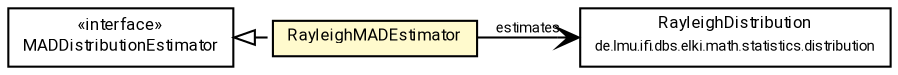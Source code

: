 #!/usr/local/bin/dot
#
# Class diagram 
# Generated by UMLGraph version R5_7_2-60-g0e99a6 (http://www.spinellis.gr/umlgraph/)
#

digraph G {
	graph [fontnames="svg"]
	edge [fontname="Roboto",fontsize=7,labelfontname="Roboto",labelfontsize=7,color="black"];
	node [fontname="Roboto",fontcolor="black",fontsize=8,shape=plaintext,margin=0,width=0,height=0];
	nodesep=0.15;
	ranksep=0.25;
	rankdir=LR;
	// de.lmu.ifi.dbs.elki.math.statistics.distribution.estimator.RayleighMADEstimator
	c8803208 [label=<<table title="de.lmu.ifi.dbs.elki.math.statistics.distribution.estimator.RayleighMADEstimator" border="0" cellborder="1" cellspacing="0" cellpadding="2" bgcolor="lemonChiffon" href="RayleighMADEstimator.html" target="_parent">
		<tr><td><table border="0" cellspacing="0" cellpadding="1">
		<tr><td align="center" balign="center"> <font face="Roboto">RayleighMADEstimator</font> </td></tr>
		</table></td></tr>
		</table>>, URL="RayleighMADEstimator.html"];
	// de.lmu.ifi.dbs.elki.math.statistics.distribution.estimator.MADDistributionEstimator<D extends de.lmu.ifi.dbs.elki.math.statistics.distribution.Distribution>
	c8803210 [label=<<table title="de.lmu.ifi.dbs.elki.math.statistics.distribution.estimator.MADDistributionEstimator" border="0" cellborder="1" cellspacing="0" cellpadding="2" href="MADDistributionEstimator.html" target="_parent">
		<tr><td><table border="0" cellspacing="0" cellpadding="1">
		<tr><td align="center" balign="center"> &#171;interface&#187; </td></tr>
		<tr><td align="center" balign="center"> <font face="Roboto">MADDistributionEstimator</font> </td></tr>
		</table></td></tr>
		</table>>, URL="MADDistributionEstimator.html"];
	// de.lmu.ifi.dbs.elki.math.statistics.distribution.RayleighDistribution
	c8803248 [label=<<table title="de.lmu.ifi.dbs.elki.math.statistics.distribution.RayleighDistribution" border="0" cellborder="1" cellspacing="0" cellpadding="2" href="../RayleighDistribution.html" target="_parent">
		<tr><td><table border="0" cellspacing="0" cellpadding="1">
		<tr><td align="center" balign="center"> <font face="Roboto">RayleighDistribution</font> </td></tr>
		<tr><td align="center" balign="center"> <font face="Roboto" point-size="7.0">de.lmu.ifi.dbs.elki.math.statistics.distribution</font> </td></tr>
		</table></td></tr>
		</table>>, URL="../RayleighDistribution.html"];
	// de.lmu.ifi.dbs.elki.math.statistics.distribution.estimator.RayleighMADEstimator implements de.lmu.ifi.dbs.elki.math.statistics.distribution.estimator.MADDistributionEstimator<D extends de.lmu.ifi.dbs.elki.math.statistics.distribution.Distribution>
	c8803210 -> c8803208 [arrowtail=empty,style=dashed,dir=back,weight=9];
	// de.lmu.ifi.dbs.elki.math.statistics.distribution.estimator.RayleighMADEstimator navassoc de.lmu.ifi.dbs.elki.math.statistics.distribution.RayleighDistribution
	c8803208 -> c8803248 [arrowhead=open,weight=1,label="estimates"];
}

